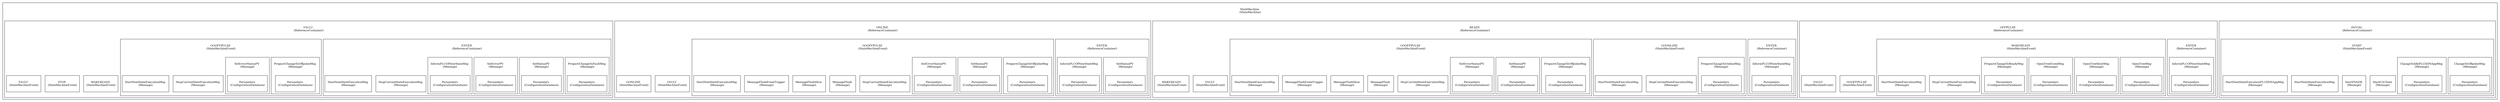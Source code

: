 digraph G {
bgcolor=white
subgraph cluster_StateMachine {
label=<<TABLE border="0" cellborder="0"><TR><TD width="60" height="60"><font point-size="12">StateMachine <BR/>(StateMachine)</font></TD></TR></TABLE>>
subgraph cluster_StateMachineINITIAL {
label=<<TABLE border="0" cellborder="0"><TR><TD width="60" height="60"><font point-size="12">INITIAL <BR/>(ReferenceContainer)</font></TD></TR></TABLE>>
subgraph cluster_StateMachineINITIALSTART {
label=<<TABLE border="0" cellborder="0"><TR><TD width="60" height="60"><font point-size="12">START <BR/>(StateMachineEvent)</font></TD></TR></TABLE>>
StateMachineINITIALSTARTStartCAClient [shape=record, style=filled, fillcolor=white, color=black,label=<<TABLE border="0" cellborder="0"><TR><TD width="60" height="60"><font point-size="12">StartCAClient <BR/>(Message)</font></TD></TR></TABLE>>]
StateMachineINITIALSTARTStartPVADB [shape=record, style=filled, fillcolor=white, color=black,label=<<TABLE border="0" cellborder="0"><TR><TD width="60" height="60"><font point-size="12">StartPVADB <BR/>(Message)</font></TD></TR></TABLE>>]
subgraph cluster_StateMachineINITIALSTARTChangeToOffpulseMsg {
label=<<TABLE border="0" cellborder="0"><TR><TD width="60" height="60"><font point-size="12">ChangeToOffpulseMsg <BR/>(Message)</font></TD></TR></TABLE>>
StateMachineINITIALSTARTChangeToOffpulseMsgParameters [shape=record, style=filled, fillcolor=white, color=black,label=<<TABLE border="0" cellborder="0"><TR><TD width="60" height="60"><font point-size="12">Parameters <BR/>(ConfigurationDatabase)</font></TD></TR></TABLE>>]
}
StateMachineINITIALSTARTStartNextStateExecutionMsg [shape=record, style=filled, fillcolor=white, color=black,label=<<TABLE border="0" cellborder="0"><TR><TD width="60" height="60"><font point-size="12">StartNextStateExecutionMsg <BR/>(Message)</font></TD></TR></TABLE>>]
subgraph cluster_StateMachineINITIALSTARTChangeToIdlePLCSDNAppMsg {
label=<<TABLE border="0" cellborder="0"><TR><TD width="60" height="60"><font point-size="12">ChangeToIdlePLCSDNAppMsg <BR/>(Message)</font></TD></TR></TABLE>>
StateMachineINITIALSTARTChangeToIdlePLCSDNAppMsgParameters [shape=record, style=filled, fillcolor=white, color=black,label=<<TABLE border="0" cellborder="0"><TR><TD width="60" height="60"><font point-size="12">Parameters <BR/>(ConfigurationDatabase)</font></TD></TR></TABLE>>]
}
StateMachineINITIALSTARTStartNextStateExecutionPLCSDNAppMsg [shape=record, style=filled, fillcolor=white, color=black,label=<<TABLE border="0" cellborder="0"><TR><TD width="60" height="60"><font point-size="12">StartNextStateExecutionPLCSDNAppMsg <BR/>(Message)</font></TD></TR></TABLE>>]
}
}
subgraph cluster_StateMachineOFFPULSE {
label=<<TABLE border="0" cellborder="0"><TR><TD width="60" height="60"><font point-size="12">OFFPULSE <BR/>(ReferenceContainer)</font></TD></TR></TABLE>>
subgraph cluster_StateMachineOFFPULSEENTER {
label=<<TABLE border="0" cellborder="0"><TR><TD width="60" height="60"><font point-size="12">ENTER <BR/>(ReferenceContainer)</font></TD></TR></TABLE>>
subgraph cluster_StateMachineOFFPULSEENTERInformPLCOfNewStateMsg {
label=<<TABLE border="0" cellborder="0"><TR><TD width="60" height="60"><font point-size="12">InformPLCOfNewStateMsg <BR/>(Message)</font></TD></TR></TABLE>>
StateMachineOFFPULSEENTERInformPLCOfNewStateMsgParameters [shape=record, style=filled, fillcolor=white, color=black,label=<<TABLE border="0" cellborder="0"><TR><TD width="60" height="60"><font point-size="12">Parameters <BR/>(ConfigurationDatabase)</font></TD></TR></TABLE>>]
}
}
subgraph cluster_StateMachineOFFPULSEMAKEREADY {
label=<<TABLE border="0" cellborder="0"><TR><TD width="60" height="60"><font point-size="12">MAKEREADY <BR/>(StateMachineEvent)</font></TD></TR></TABLE>>
subgraph cluster_StateMachineOFFPULSEMAKEREADYOpenTreeMsg {
label=<<TABLE border="0" cellborder="0"><TR><TD width="60" height="60"><font point-size="12">OpenTreeMsg <BR/>(Message)</font></TD></TR></TABLE>>
StateMachineOFFPULSEMAKEREADYOpenTreeMsgParameters [shape=record, style=filled, fillcolor=white, color=black,label=<<TABLE border="0" cellborder="0"><TR><TD width="60" height="60"><font point-size="12">Parameters <BR/>(ConfigurationDatabase)</font></TD></TR></TABLE>>]
}
subgraph cluster_StateMachineOFFPULSEMAKEREADYOpenTreeSlowMsg {
label=<<TABLE border="0" cellborder="0"><TR><TD width="60" height="60"><font point-size="12">OpenTreeSlowMsg <BR/>(Message)</font></TD></TR></TABLE>>
StateMachineOFFPULSEMAKEREADYOpenTreeSlowMsgParameters [shape=record, style=filled, fillcolor=white, color=black,label=<<TABLE border="0" cellborder="0"><TR><TD width="60" height="60"><font point-size="12">Parameters <BR/>(ConfigurationDatabase)</font></TD></TR></TABLE>>]
}
subgraph cluster_StateMachineOFFPULSEMAKEREADYOpenTreeEventMsg {
label=<<TABLE border="0" cellborder="0"><TR><TD width="60" height="60"><font point-size="12">OpenTreeEventMsg <BR/>(Message)</font></TD></TR></TABLE>>
StateMachineOFFPULSEMAKEREADYOpenTreeEventMsgParameters [shape=record, style=filled, fillcolor=white, color=black,label=<<TABLE border="0" cellborder="0"><TR><TD width="60" height="60"><font point-size="12">Parameters <BR/>(ConfigurationDatabase)</font></TD></TR></TABLE>>]
}
subgraph cluster_StateMachineOFFPULSEMAKEREADYPrepareChangeToReadyMsg {
label=<<TABLE border="0" cellborder="0"><TR><TD width="60" height="60"><font point-size="12">PrepareChangeToReadyMsg <BR/>(Message)</font></TD></TR></TABLE>>
StateMachineOFFPULSEMAKEREADYPrepareChangeToReadyMsgParameters [shape=record, style=filled, fillcolor=white, color=black,label=<<TABLE border="0" cellborder="0"><TR><TD width="60" height="60"><font point-size="12">Parameters <BR/>(ConfigurationDatabase)</font></TD></TR></TABLE>>]
}
StateMachineOFFPULSEMAKEREADYStopCurrentStateExecutionMsg [shape=record, style=filled, fillcolor=white, color=black,label=<<TABLE border="0" cellborder="0"><TR><TD width="60" height="60"><font point-size="12">StopCurrentStateExecutionMsg <BR/>(Message)</font></TD></TR></TABLE>>]
StateMachineOFFPULSEMAKEREADYStartNextStateExecutionMsg [shape=record, style=filled, fillcolor=white, color=black,label=<<TABLE border="0" cellborder="0"><TR><TD width="60" height="60"><font point-size="12">StartNextStateExecutionMsg <BR/>(Message)</font></TD></TR></TABLE>>]
}
StateMachineOFFPULSEGOOFFPULSE [shape=record, style=filled, fillcolor=white, color=black,label=<<TABLE border="0" cellborder="0"><TR><TD width="60" height="60"><font point-size="12">GOOFFPULSE <BR/>(StateMachineEvent)</font></TD></TR></TABLE>>]
StateMachineOFFPULSEFAULT [shape=record, style=filled, fillcolor=white, color=black,label=<<TABLE border="0" cellborder="0"><TR><TD width="60" height="60"><font point-size="12">FAULT <BR/>(StateMachineEvent)</font></TD></TR></TABLE>>]
}
subgraph cluster_StateMachineREADY {
label=<<TABLE border="0" cellborder="0"><TR><TD width="60" height="60"><font point-size="12">READY <BR/>(ReferenceContainer)</font></TD></TR></TABLE>>
subgraph cluster_StateMachineREADYENTER {
label=<<TABLE border="0" cellborder="0"><TR><TD width="60" height="60"><font point-size="12">ENTER <BR/>(ReferenceContainer)</font></TD></TR></TABLE>>
subgraph cluster_StateMachineREADYENTERInformPLCOfNewStateMsg {
label=<<TABLE border="0" cellborder="0"><TR><TD width="60" height="60"><font point-size="12">InformPLCOfNewStateMsg <BR/>(Message)</font></TD></TR></TABLE>>
StateMachineREADYENTERInformPLCOfNewStateMsgParameters [shape=record, style=filled, fillcolor=white, color=black,label=<<TABLE border="0" cellborder="0"><TR><TD width="60" height="60"><font point-size="12">Parameters <BR/>(ConfigurationDatabase)</font></TD></TR></TABLE>>]
}
}
StateMachineREADYFAULT [shape=record, style=filled, fillcolor=white, color=black,label=<<TABLE border="0" cellborder="0"><TR><TD width="60" height="60"><font point-size="12">FAULT <BR/>(StateMachineEvent)</font></TD></TR></TABLE>>]
subgraph cluster_StateMachineREADYGOONLINE {
label=<<TABLE border="0" cellborder="0"><TR><TD width="60" height="60"><font point-size="12">GOONLINE <BR/>(StateMachineEvent)</font></TD></TR></TABLE>>
StateMachineREADYGOONLINEStopCurrentStateExecutionMsg [shape=record, style=filled, fillcolor=white, color=black,label=<<TABLE border="0" cellborder="0"><TR><TD width="60" height="60"><font point-size="12">StopCurrentStateExecutionMsg <BR/>(Message)</font></TD></TR></TABLE>>]
subgraph cluster_StateMachineREADYGOONLINEPrepareChangeToOnlineMsg {
label=<<TABLE border="0" cellborder="0"><TR><TD width="60" height="60"><font point-size="12">PrepareChangeToOnlineMsg <BR/>(Message)</font></TD></TR></TABLE>>
StateMachineREADYGOONLINEPrepareChangeToOnlineMsgParameters [shape=record, style=filled, fillcolor=white, color=black,label=<<TABLE border="0" cellborder="0"><TR><TD width="60" height="60"><font point-size="12">Parameters <BR/>(ConfigurationDatabase)</font></TD></TR></TABLE>>]
}
StateMachineREADYGOONLINEStartNextStateExecutionMsg [shape=record, style=filled, fillcolor=white, color=black,label=<<TABLE border="0" cellborder="0"><TR><TD width="60" height="60"><font point-size="12">StartNextStateExecutionMsg <BR/>(Message)</font></TD></TR></TABLE>>]
}
subgraph cluster_StateMachineREADYGOOFFPULSE {
label=<<TABLE border="0" cellborder="0"><TR><TD width="60" height="60"><font point-size="12">GOOFFPULSE <BR/>(StateMachineEvent)</font></TD></TR></TABLE>>
StateMachineREADYGOOFFPULSEStopCurrentStateExecutionMsg [shape=record, style=filled, fillcolor=white, color=black,label=<<TABLE border="0" cellborder="0"><TR><TD width="60" height="60"><font point-size="12">StopCurrentStateExecutionMsg <BR/>(Message)</font></TD></TR></TABLE>>]
StateMachineREADYGOOFFPULSEMessageFlush [shape=record, style=filled, fillcolor=white, color=black,label=<<TABLE border="0" cellborder="0"><TR><TD width="60" height="60"><font point-size="12">MessageFlush <BR/>(Message)</font></TD></TR></TABLE>>]
StateMachineREADYGOOFFPULSEMessageFlushSlow [shape=record, style=filled, fillcolor=white, color=black,label=<<TABLE border="0" cellborder="0"><TR><TD width="60" height="60"><font point-size="12">MessageFlushSlow <BR/>(Message)</font></TD></TR></TABLE>>]
StateMachineREADYGOOFFPULSEMessageFlushEventTrigger [shape=record, style=filled, fillcolor=white, color=black,label=<<TABLE border="0" cellborder="0"><TR><TD width="60" height="60"><font point-size="12">MessageFlushEventTrigger <BR/>(Message)</font></TD></TR></TABLE>>]
subgraph cluster_StateMachineREADYGOOFFPULSEPrepareChangeToOffpulseMsg {
label=<<TABLE border="0" cellborder="0"><TR><TD width="60" height="60"><font point-size="12">PrepareChangeToOffpulseMsg <BR/>(Message)</font></TD></TR></TABLE>>
StateMachineREADYGOOFFPULSEPrepareChangeToOffpulseMsgParameters [shape=record, style=filled, fillcolor=white, color=black,label=<<TABLE border="0" cellborder="0"><TR><TD width="60" height="60"><font point-size="12">Parameters <BR/>(ConfigurationDatabase)</font></TD></TR></TABLE>>]
}
subgraph cluster_StateMachineREADYGOOFFPULSESetStatusPV {
label=<<TABLE border="0" cellborder="0"><TR><TD width="60" height="60"><font point-size="12">SetStatusPV <BR/>(Message)</font></TD></TR></TABLE>>
StateMachineREADYGOOFFPULSESetStatusPVParameters [shape=record, style=filled, fillcolor=white, color=black,label=<<TABLE border="0" cellborder="0"><TR><TD width="60" height="60"><font point-size="12">Parameters <BR/>(ConfigurationDatabase)</font></TD></TR></TABLE>>]
}
subgraph cluster_StateMachineREADYGOOFFPULSESetErrorStatusPV {
label=<<TABLE border="0" cellborder="0"><TR><TD width="60" height="60"><font point-size="12">SetErrorStatusPV <BR/>(Message)</font></TD></TR></TABLE>>
StateMachineREADYGOOFFPULSESetErrorStatusPVParameters [shape=record, style=filled, fillcolor=white, color=black,label=<<TABLE border="0" cellborder="0"><TR><TD width="60" height="60"><font point-size="12">Parameters <BR/>(ConfigurationDatabase)</font></TD></TR></TABLE>>]
}
StateMachineREADYGOOFFPULSEStartNextStateExecutionMsg [shape=record, style=filled, fillcolor=white, color=black,label=<<TABLE border="0" cellborder="0"><TR><TD width="60" height="60"><font point-size="12">StartNextStateExecutionMsg <BR/>(Message)</font></TD></TR></TABLE>>]
}
StateMachineREADYMAKEREADY [shape=record, style=filled, fillcolor=white, color=black,label=<<TABLE border="0" cellborder="0"><TR><TD width="60" height="60"><font point-size="12">MAKEREADY <BR/>(StateMachineEvent)</font></TD></TR></TABLE>>]
}
subgraph cluster_StateMachineONLINE {
label=<<TABLE border="0" cellborder="0"><TR><TD width="60" height="60"><font point-size="12">ONLINE <BR/>(ReferenceContainer)</font></TD></TR></TABLE>>
subgraph cluster_StateMachineONLINEENTER {
label=<<TABLE border="0" cellborder="0"><TR><TD width="60" height="60"><font point-size="12">ENTER <BR/>(ReferenceContainer)</font></TD></TR></TABLE>>
subgraph cluster_StateMachineONLINEENTERSetStatusPV {
label=<<TABLE border="0" cellborder="0"><TR><TD width="60" height="60"><font point-size="12">SetStatusPV <BR/>(Message)</font></TD></TR></TABLE>>
StateMachineONLINEENTERSetStatusPVParameters [shape=record, style=filled, fillcolor=white, color=black,label=<<TABLE border="0" cellborder="0"><TR><TD width="60" height="60"><font point-size="12">Parameters <BR/>(ConfigurationDatabase)</font></TD></TR></TABLE>>]
}
subgraph cluster_StateMachineONLINEENTERInformPLCOfNewStateMsg {
label=<<TABLE border="0" cellborder="0"><TR><TD width="60" height="60"><font point-size="12">InformPLCOfNewStateMsg <BR/>(Message)</font></TD></TR></TABLE>>
StateMachineONLINEENTERInformPLCOfNewStateMsgParameters [shape=record, style=filled, fillcolor=white, color=black,label=<<TABLE border="0" cellborder="0"><TR><TD width="60" height="60"><font point-size="12">Parameters <BR/>(ConfigurationDatabase)</font></TD></TR></TABLE>>]
}
}
StateMachineONLINEFAULT [shape=record, style=filled, fillcolor=white, color=black,label=<<TABLE border="0" cellborder="0"><TR><TD width="60" height="60"><font point-size="12">FAULT <BR/>(StateMachineEvent)</font></TD></TR></TABLE>>]
subgraph cluster_StateMachineONLINEGOOFFPULSE {
label=<<TABLE border="0" cellborder="0"><TR><TD width="60" height="60"><font point-size="12">GOOFFPULSE <BR/>(StateMachineEvent)</font></TD></TR></TABLE>>
StateMachineONLINEGOOFFPULSEStopCurrentStateExecutionMsg [shape=record, style=filled, fillcolor=white, color=black,label=<<TABLE border="0" cellborder="0"><TR><TD width="60" height="60"><font point-size="12">StopCurrentStateExecutionMsg <BR/>(Message)</font></TD></TR></TABLE>>]
StateMachineONLINEGOOFFPULSEMessageFlush [shape=record, style=filled, fillcolor=white, color=black,label=<<TABLE border="0" cellborder="0"><TR><TD width="60" height="60"><font point-size="12">MessageFlush <BR/>(Message)</font></TD></TR></TABLE>>]
StateMachineONLINEGOOFFPULSEMessageFlushSlow [shape=record, style=filled, fillcolor=white, color=black,label=<<TABLE border="0" cellborder="0"><TR><TD width="60" height="60"><font point-size="12">MessageFlushSlow <BR/>(Message)</font></TD></TR></TABLE>>]
StateMachineONLINEGOOFFPULSEMessageFlushEventTrigger [shape=record, style=filled, fillcolor=white, color=black,label=<<TABLE border="0" cellborder="0"><TR><TD width="60" height="60"><font point-size="12">MessageFlushEventTrigger <BR/>(Message)</font></TD></TR></TABLE>>]
subgraph cluster_StateMachineONLINEGOOFFPULSEPrepareChangeToOffpulseMsg {
label=<<TABLE border="0" cellborder="0"><TR><TD width="60" height="60"><font point-size="12">PrepareChangeToOffpulseMsg <BR/>(Message)</font></TD></TR></TABLE>>
StateMachineONLINEGOOFFPULSEPrepareChangeToOffpulseMsgParameters [shape=record, style=filled, fillcolor=white, color=black,label=<<TABLE border="0" cellborder="0"><TR><TD width="60" height="60"><font point-size="12">Parameters <BR/>(ConfigurationDatabase)</font></TD></TR></TABLE>>]
}
subgraph cluster_StateMachineONLINEGOOFFPULSESetStatusPV {
label=<<TABLE border="0" cellborder="0"><TR><TD width="60" height="60"><font point-size="12">SetStatusPV <BR/>(Message)</font></TD></TR></TABLE>>
StateMachineONLINEGOOFFPULSESetStatusPVParameters [shape=record, style=filled, fillcolor=white, color=black,label=<<TABLE border="0" cellborder="0"><TR><TD width="60" height="60"><font point-size="12">Parameters <BR/>(ConfigurationDatabase)</font></TD></TR></TABLE>>]
}
subgraph cluster_StateMachineONLINEGOOFFPULSESetErrorStatusPV {
label=<<TABLE border="0" cellborder="0"><TR><TD width="60" height="60"><font point-size="12">SetErrorStatusPV <BR/>(Message)</font></TD></TR></TABLE>>
StateMachineONLINEGOOFFPULSESetErrorStatusPVParameters [shape=record, style=filled, fillcolor=white, color=black,label=<<TABLE border="0" cellborder="0"><TR><TD width="60" height="60"><font point-size="12">Parameters <BR/>(ConfigurationDatabase)</font></TD></TR></TABLE>>]
}
StateMachineONLINEGOOFFPULSEStartNextStateExecutionMsg [shape=record, style=filled, fillcolor=white, color=black,label=<<TABLE border="0" cellborder="0"><TR><TD width="60" height="60"><font point-size="12">StartNextStateExecutionMsg <BR/>(Message)</font></TD></TR></TABLE>>]
}
StateMachineONLINEGONLINE [shape=record, style=filled, fillcolor=white, color=black,label=<<TABLE border="0" cellborder="0"><TR><TD width="60" height="60"><font point-size="12">GONLINE <BR/>(StateMachineEvent)</font></TD></TR></TABLE>>]
}
subgraph cluster_StateMachineFAULT {
label=<<TABLE border="0" cellborder="0"><TR><TD width="60" height="60"><font point-size="12">FAULT <BR/>(ReferenceContainer)</font></TD></TR></TABLE>>
subgraph cluster_StateMachineFAULTENTER {
label=<<TABLE border="0" cellborder="0"><TR><TD width="60" height="60"><font point-size="12">ENTER <BR/>(ReferenceContainer)</font></TD></TR></TABLE>>
StateMachineFAULTENTERStopCurrentStateExecutionMsg [shape=record, style=filled, fillcolor=white, color=black,label=<<TABLE border="0" cellborder="0"><TR><TD width="60" height="60"><font point-size="12">StopCurrentStateExecutionMsg <BR/>(Message)</font></TD></TR></TABLE>>]
subgraph cluster_StateMachineFAULTENTERPrepareChangeToFaultMsg {
label=<<TABLE border="0" cellborder="0"><TR><TD width="60" height="60"><font point-size="12">PrepareChangeToFaultMsg <BR/>(Message)</font></TD></TR></TABLE>>
StateMachineFAULTENTERPrepareChangeToFaultMsgParameters [shape=record, style=filled, fillcolor=white, color=black,label=<<TABLE border="0" cellborder="0"><TR><TD width="60" height="60"><font point-size="12">Parameters <BR/>(ConfigurationDatabase)</font></TD></TR></TABLE>>]
}
StateMachineFAULTENTERStartNextStateExecutionMsg [shape=record, style=filled, fillcolor=white, color=black,label=<<TABLE border="0" cellborder="0"><TR><TD width="60" height="60"><font point-size="12">StartNextStateExecutionMsg <BR/>(Message)</font></TD></TR></TABLE>>]
subgraph cluster_StateMachineFAULTENTERSetStatusPV {
label=<<TABLE border="0" cellborder="0"><TR><TD width="60" height="60"><font point-size="12">SetStatusPV <BR/>(Message)</font></TD></TR></TABLE>>
StateMachineFAULTENTERSetStatusPVParameters [shape=record, style=filled, fillcolor=white, color=black,label=<<TABLE border="0" cellborder="0"><TR><TD width="60" height="60"><font point-size="12">Parameters <BR/>(ConfigurationDatabase)</font></TD></TR></TABLE>>]
}
subgraph cluster_StateMachineFAULTENTERSetErrorPV {
label=<<TABLE border="0" cellborder="0"><TR><TD width="60" height="60"><font point-size="12">SetErrorPV <BR/>(Message)</font></TD></TR></TABLE>>
StateMachineFAULTENTERSetErrorPVParameters [shape=record, style=filled, fillcolor=white, color=black,label=<<TABLE border="0" cellborder="0"><TR><TD width="60" height="60"><font point-size="12">Parameters <BR/>(ConfigurationDatabase)</font></TD></TR></TABLE>>]
}
subgraph cluster_StateMachineFAULTENTERInformPLCOfNewStateMsg {
label=<<TABLE border="0" cellborder="0"><TR><TD width="60" height="60"><font point-size="12">InformPLCOfNewStateMsg <BR/>(Message)</font></TD></TR></TABLE>>
StateMachineFAULTENTERInformPLCOfNewStateMsgParameters [shape=record, style=filled, fillcolor=white, color=black,label=<<TABLE border="0" cellborder="0"><TR><TD width="60" height="60"><font point-size="12">Parameters <BR/>(ConfigurationDatabase)</font></TD></TR></TABLE>>]
}
}
subgraph cluster_StateMachineFAULTGOOFFPULSE {
label=<<TABLE border="0" cellborder="0"><TR><TD width="60" height="60"><font point-size="12">GOOFFPULSE <BR/>(StateMachineEvent)</font></TD></TR></TABLE>>
StateMachineFAULTGOOFFPULSEStopCurrentStateExecutionMsg [shape=record, style=filled, fillcolor=white, color=black,label=<<TABLE border="0" cellborder="0"><TR><TD width="60" height="60"><font point-size="12">StopCurrentStateExecutionMsg <BR/>(Message)</font></TD></TR></TABLE>>]
subgraph cluster_StateMachineFAULTGOOFFPULSEPrepareChangeToOffpulseMsg {
label=<<TABLE border="0" cellborder="0"><TR><TD width="60" height="60"><font point-size="12">PrepareChangeToOffpulseMsg <BR/>(Message)</font></TD></TR></TABLE>>
StateMachineFAULTGOOFFPULSEPrepareChangeToOffpulseMsgParameters [shape=record, style=filled, fillcolor=white, color=black,label=<<TABLE border="0" cellborder="0"><TR><TD width="60" height="60"><font point-size="12">Parameters <BR/>(ConfigurationDatabase)</font></TD></TR></TABLE>>]
}
StateMachineFAULTGOOFFPULSEStartNextStateExecutionMsg [shape=record, style=filled, fillcolor=white, color=black,label=<<TABLE border="0" cellborder="0"><TR><TD width="60" height="60"><font point-size="12">StartNextStateExecutionMsg <BR/>(Message)</font></TD></TR></TABLE>>]
subgraph cluster_StateMachineFAULTGOOFFPULSESetErrorStatusPV {
label=<<TABLE border="0" cellborder="0"><TR><TD width="60" height="60"><font point-size="12">SetErrorStatusPV <BR/>(Message)</font></TD></TR></TABLE>>
StateMachineFAULTGOOFFPULSESetErrorStatusPVParameters [shape=record, style=filled, fillcolor=white, color=black,label=<<TABLE border="0" cellborder="0"><TR><TD width="60" height="60"><font point-size="12">Parameters <BR/>(ConfigurationDatabase)</font></TD></TR></TABLE>>]
}
}
StateMachineFAULTMAKEREADY [shape=record, style=filled, fillcolor=white, color=black,label=<<TABLE border="0" cellborder="0"><TR><TD width="60" height="60"><font point-size="12">MAKEREADY <BR/>(StateMachineEvent)</font></TD></TR></TABLE>>]
StateMachineFAULTSTOP [shape=record, style=filled, fillcolor=white, color=black,label=<<TABLE border="0" cellborder="0"><TR><TD width="60" height="60"><font point-size="12">STOP <BR/>(StateMachineEvent)</font></TD></TR></TABLE>>]
StateMachineFAULTFAULT [shape=record, style=filled, fillcolor=white, color=black,label=<<TABLE border="0" cellborder="0"><TR><TD width="60" height="60"><font point-size="12">FAULT <BR/>(StateMachineEvent)</font></TD></TR></TABLE>>]
}
}
}
